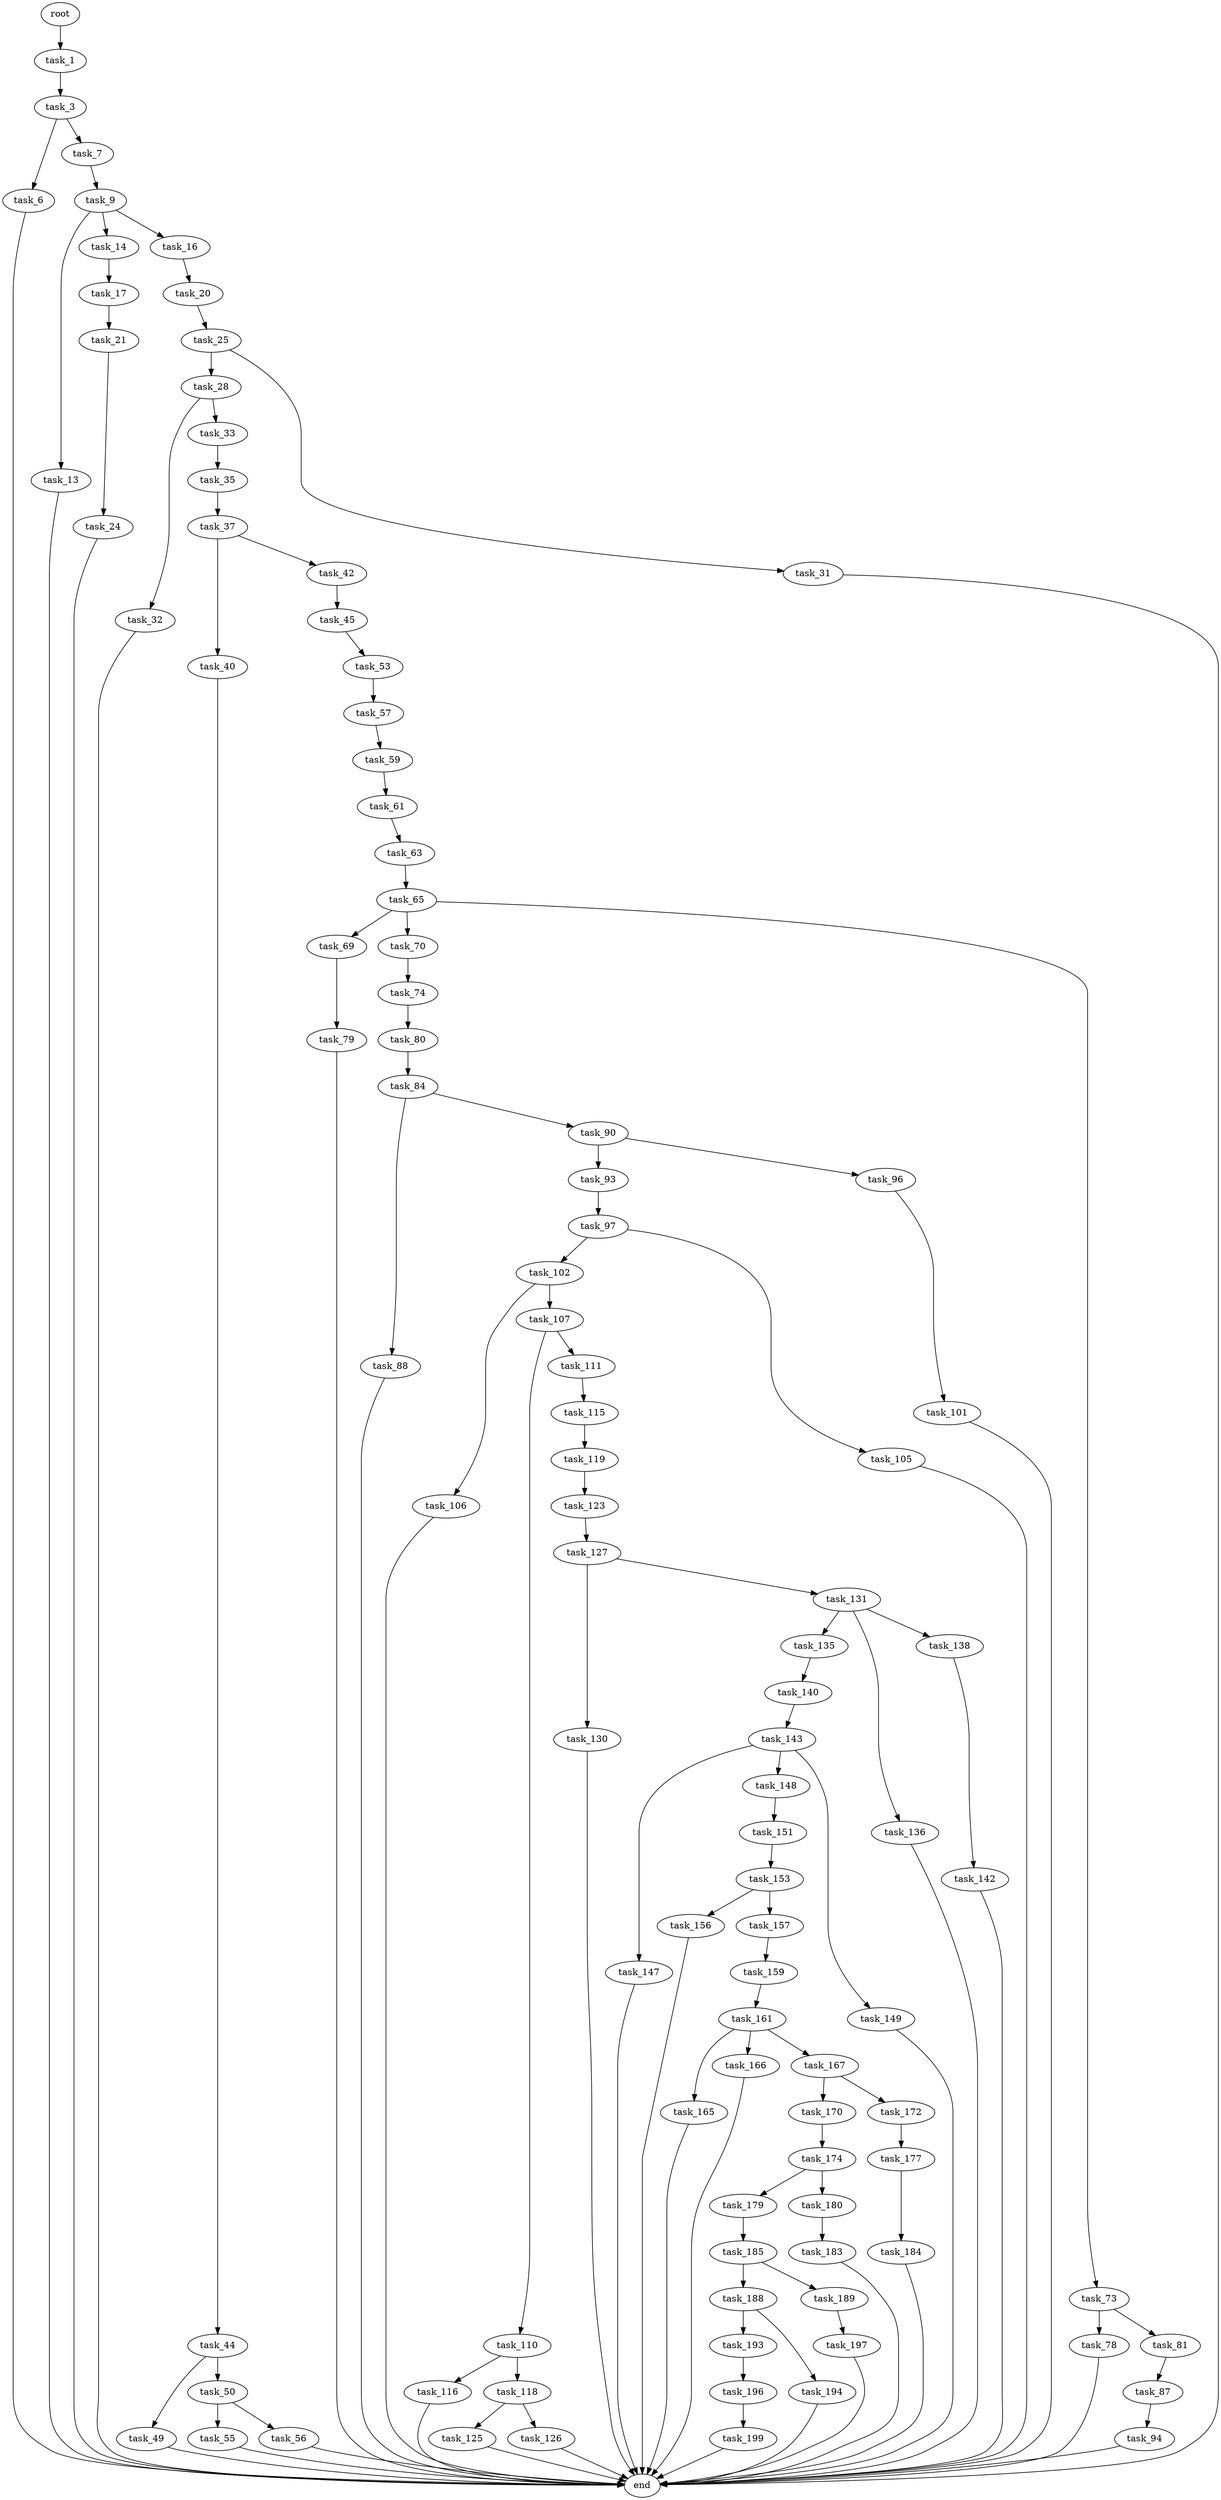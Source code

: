digraph G {
  root [size="0.000000"];
  task_1 [size="36796502759.000000"];
  task_3 [size="7249521273.000000"];
  task_6 [size="795668002260.000000"];
  task_7 [size="14895021370.000000"];
  task_9 [size="782757789696.000000"];
  task_13 [size="68948352740.000000"];
  task_14 [size="518258844111.000000"];
  task_16 [size="68719476736.000000"];
  task_17 [size="24064580405.000000"];
  task_20 [size="368293445632.000000"];
  task_21 [size="368293445632.000000"];
  task_24 [size="10028686230.000000"];
  task_25 [size="1073741824000.000000"];
  task_28 [size="34312266379.000000"];
  task_31 [size="134217728000.000000"];
  task_32 [size="68719476736.000000"];
  task_33 [size="6733632455.000000"];
  task_35 [size="8481543330.000000"];
  task_37 [size="28991029248.000000"];
  task_40 [size="10090540297.000000"];
  task_42 [size="1529429169.000000"];
  task_44 [size="43845653507.000000"];
  task_45 [size="71677655899.000000"];
  task_49 [size="8433602080.000000"];
  task_50 [size="134217728000.000000"];
  task_53 [size="17575816714.000000"];
  task_55 [size="350204526788.000000"];
  task_56 [size="8589934592.000000"];
  task_57 [size="93309411887.000000"];
  task_59 [size="549755813888.000000"];
  task_61 [size="15555492365.000000"];
  task_63 [size="4293283548.000000"];
  task_65 [size="45678777544.000000"];
  task_69 [size="449434791854.000000"];
  task_70 [size="14109966095.000000"];
  task_73 [size="8589934592.000000"];
  task_74 [size="25955257738.000000"];
  task_78 [size="549755813888.000000"];
  task_79 [size="251864388813.000000"];
  task_80 [size="12963724538.000000"];
  task_81 [size="9913940390.000000"];
  task_84 [size="782757789696.000000"];
  task_87 [size="1073741824000.000000"];
  task_88 [size="17307763928.000000"];
  task_90 [size="2790407199.000000"];
  task_93 [size="4283516667.000000"];
  task_94 [size="231928233984.000000"];
  task_96 [size="16387538302.000000"];
  task_97 [size="200008019778.000000"];
  task_101 [size="28991029248.000000"];
  task_102 [size="14834452227.000000"];
  task_105 [size="231928233984.000000"];
  task_106 [size="25578318336.000000"];
  task_107 [size="134217728000.000000"];
  task_110 [size="836384063514.000000"];
  task_111 [size="200262602216.000000"];
  task_115 [size="68719476736.000000"];
  task_116 [size="838455994630.000000"];
  task_118 [size="134217728000.000000"];
  task_119 [size="4597009025.000000"];
  task_123 [size="11501147252.000000"];
  task_125 [size="2084657521.000000"];
  task_126 [size="6872443804.000000"];
  task_127 [size="10076715355.000000"];
  task_130 [size="24915848698.000000"];
  task_131 [size="456426719108.000000"];
  task_135 [size="1073741824000.000000"];
  task_136 [size="108484049573.000000"];
  task_138 [size="25411724908.000000"];
  task_140 [size="67440482193.000000"];
  task_142 [size="16841444987.000000"];
  task_143 [size="368293445632.000000"];
  task_147 [size="66043299358.000000"];
  task_148 [size="231928233984.000000"];
  task_149 [size="22411078902.000000"];
  task_151 [size="712617467816.000000"];
  task_153 [size="585323225194.000000"];
  task_156 [size="7295112492.000000"];
  task_157 [size="68719476736.000000"];
  task_159 [size="8589934592.000000"];
  task_161 [size="8589934592.000000"];
  task_165 [size="18710981904.000000"];
  task_166 [size="3970604861.000000"];
  task_167 [size="31236142932.000000"];
  task_170 [size="648082134814.000000"];
  task_172 [size="28991029248.000000"];
  task_174 [size="782757789696.000000"];
  task_177 [size="782757789696.000000"];
  task_179 [size="549755813888.000000"];
  task_180 [size="32256957622.000000"];
  task_183 [size="325605191157.000000"];
  task_184 [size="936864160.000000"];
  task_185 [size="46391402723.000000"];
  task_188 [size="7133585697.000000"];
  task_189 [size="1115513055226.000000"];
  task_193 [size="12142191213.000000"];
  task_194 [size="668895773632.000000"];
  task_196 [size="1817962126.000000"];
  task_197 [size="782757789696.000000"];
  task_199 [size="231928233984.000000"];
  end [size="0.000000"];

  root -> task_1 [size="1.000000"];
  task_1 -> task_3 [size="838860800.000000"];
  task_3 -> task_6 [size="134217728.000000"];
  task_3 -> task_7 [size="134217728.000000"];
  task_6 -> end [size="1.000000"];
  task_7 -> task_9 [size="411041792.000000"];
  task_9 -> task_13 [size="679477248.000000"];
  task_9 -> task_14 [size="679477248.000000"];
  task_9 -> task_16 [size="679477248.000000"];
  task_13 -> end [size="1.000000"];
  task_14 -> task_17 [size="536870912.000000"];
  task_16 -> task_20 [size="134217728.000000"];
  task_17 -> task_21 [size="838860800.000000"];
  task_20 -> task_25 [size="411041792.000000"];
  task_21 -> task_24 [size="411041792.000000"];
  task_24 -> end [size="1.000000"];
  task_25 -> task_28 [size="838860800.000000"];
  task_25 -> task_31 [size="838860800.000000"];
  task_28 -> task_32 [size="838860800.000000"];
  task_28 -> task_33 [size="838860800.000000"];
  task_31 -> end [size="1.000000"];
  task_32 -> end [size="1.000000"];
  task_33 -> task_35 [size="134217728.000000"];
  task_35 -> task_37 [size="301989888.000000"];
  task_37 -> task_40 [size="75497472.000000"];
  task_37 -> task_42 [size="75497472.000000"];
  task_40 -> task_44 [size="33554432.000000"];
  task_42 -> task_45 [size="33554432.000000"];
  task_44 -> task_49 [size="209715200.000000"];
  task_44 -> task_50 [size="209715200.000000"];
  task_45 -> task_53 [size="134217728.000000"];
  task_49 -> end [size="1.000000"];
  task_50 -> task_55 [size="209715200.000000"];
  task_50 -> task_56 [size="209715200.000000"];
  task_53 -> task_57 [size="679477248.000000"];
  task_55 -> end [size="1.000000"];
  task_56 -> end [size="1.000000"];
  task_57 -> task_59 [size="209715200.000000"];
  task_59 -> task_61 [size="536870912.000000"];
  task_61 -> task_63 [size="301989888.000000"];
  task_63 -> task_65 [size="209715200.000000"];
  task_65 -> task_69 [size="33554432.000000"];
  task_65 -> task_70 [size="33554432.000000"];
  task_65 -> task_73 [size="33554432.000000"];
  task_69 -> task_79 [size="301989888.000000"];
  task_70 -> task_74 [size="536870912.000000"];
  task_73 -> task_78 [size="33554432.000000"];
  task_73 -> task_81 [size="33554432.000000"];
  task_74 -> task_80 [size="679477248.000000"];
  task_78 -> end [size="1.000000"];
  task_79 -> end [size="1.000000"];
  task_80 -> task_84 [size="209715200.000000"];
  task_81 -> task_87 [size="209715200.000000"];
  task_84 -> task_88 [size="679477248.000000"];
  task_84 -> task_90 [size="679477248.000000"];
  task_87 -> task_94 [size="838860800.000000"];
  task_88 -> end [size="1.000000"];
  task_90 -> task_93 [size="75497472.000000"];
  task_90 -> task_96 [size="75497472.000000"];
  task_93 -> task_97 [size="75497472.000000"];
  task_94 -> end [size="1.000000"];
  task_96 -> task_101 [size="679477248.000000"];
  task_97 -> task_102 [size="411041792.000000"];
  task_97 -> task_105 [size="411041792.000000"];
  task_101 -> end [size="1.000000"];
  task_102 -> task_106 [size="301989888.000000"];
  task_102 -> task_107 [size="301989888.000000"];
  task_105 -> end [size="1.000000"];
  task_106 -> end [size="1.000000"];
  task_107 -> task_110 [size="209715200.000000"];
  task_107 -> task_111 [size="209715200.000000"];
  task_110 -> task_116 [size="536870912.000000"];
  task_110 -> task_118 [size="536870912.000000"];
  task_111 -> task_115 [size="209715200.000000"];
  task_115 -> task_119 [size="134217728.000000"];
  task_116 -> end [size="1.000000"];
  task_118 -> task_125 [size="209715200.000000"];
  task_118 -> task_126 [size="209715200.000000"];
  task_119 -> task_123 [size="411041792.000000"];
  task_123 -> task_127 [size="301989888.000000"];
  task_125 -> end [size="1.000000"];
  task_126 -> end [size="1.000000"];
  task_127 -> task_130 [size="301989888.000000"];
  task_127 -> task_131 [size="301989888.000000"];
  task_130 -> end [size="1.000000"];
  task_131 -> task_135 [size="536870912.000000"];
  task_131 -> task_136 [size="536870912.000000"];
  task_131 -> task_138 [size="536870912.000000"];
  task_135 -> task_140 [size="838860800.000000"];
  task_136 -> end [size="1.000000"];
  task_138 -> task_142 [size="838860800.000000"];
  task_140 -> task_143 [size="75497472.000000"];
  task_142 -> end [size="1.000000"];
  task_143 -> task_147 [size="411041792.000000"];
  task_143 -> task_148 [size="411041792.000000"];
  task_143 -> task_149 [size="411041792.000000"];
  task_147 -> end [size="1.000000"];
  task_148 -> task_151 [size="301989888.000000"];
  task_149 -> end [size="1.000000"];
  task_151 -> task_153 [size="679477248.000000"];
  task_153 -> task_156 [size="838860800.000000"];
  task_153 -> task_157 [size="838860800.000000"];
  task_156 -> end [size="1.000000"];
  task_157 -> task_159 [size="134217728.000000"];
  task_159 -> task_161 [size="33554432.000000"];
  task_161 -> task_165 [size="33554432.000000"];
  task_161 -> task_166 [size="33554432.000000"];
  task_161 -> task_167 [size="33554432.000000"];
  task_165 -> end [size="1.000000"];
  task_166 -> end [size="1.000000"];
  task_167 -> task_170 [size="679477248.000000"];
  task_167 -> task_172 [size="679477248.000000"];
  task_170 -> task_174 [size="536870912.000000"];
  task_172 -> task_177 [size="75497472.000000"];
  task_174 -> task_179 [size="679477248.000000"];
  task_174 -> task_180 [size="679477248.000000"];
  task_177 -> task_184 [size="679477248.000000"];
  task_179 -> task_185 [size="536870912.000000"];
  task_180 -> task_183 [size="134217728.000000"];
  task_183 -> end [size="1.000000"];
  task_184 -> end [size="1.000000"];
  task_185 -> task_188 [size="838860800.000000"];
  task_185 -> task_189 [size="838860800.000000"];
  task_188 -> task_193 [size="209715200.000000"];
  task_188 -> task_194 [size="209715200.000000"];
  task_189 -> task_197 [size="679477248.000000"];
  task_193 -> task_196 [size="209715200.000000"];
  task_194 -> end [size="1.000000"];
  task_196 -> task_199 [size="33554432.000000"];
  task_197 -> end [size="1.000000"];
  task_199 -> end [size="1.000000"];
}
